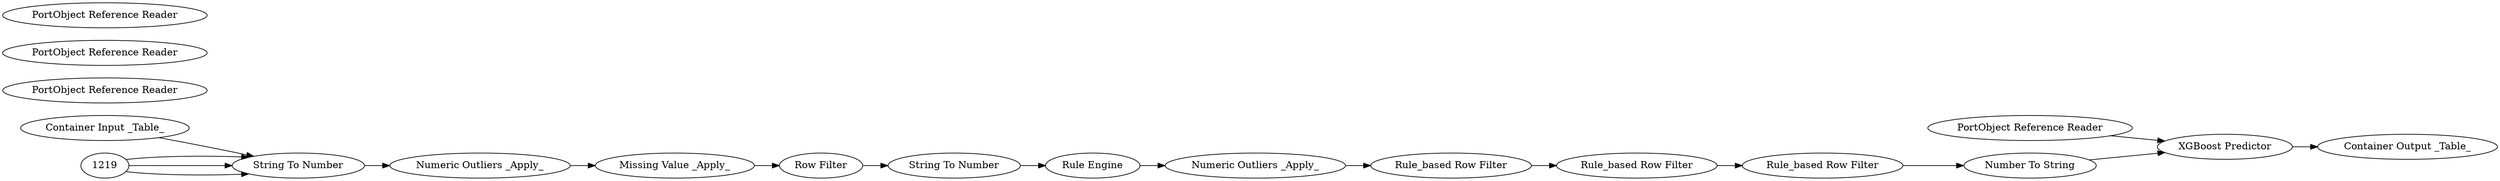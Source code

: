 digraph {
	13 [label="Rule_based Row Filter"]
	161 [label="Rule Engine"]
	162 [label="String To Number"]
	227 [label="String To Number"]
	229 [label="Row Filter"]
	230 [label="Rule_based Row Filter"]
	231 [label="Rule_based Row Filter"]
	234 [label="Number To String"]
	235 [label="Numeric Outliers _Apply_"]
	236 [label="Numeric Outliers _Apply_"]
	237 [label="Missing Value _Apply_"]
	1170 [label="Container Input _Table_"]
	1214 [label="XGBoost Predictor"]
	1218 [label="PortObject Reference Reader"]
	320 [label="PortObject Reference Reader"]
	1215 [label="PortObject Reference Reader"]
	1216 [label="PortObject Reference Reader"]
	1220 [label="Container Output _Table_"]
	13 -> 230
	161 -> 236
	162 -> 161
	227 -> 235
	229 -> 162
	230 -> 231
	231 -> 234
	235 -> 237
	236 -> 13
	237 -> 229
	234 -> 1214
	1170 -> 227
	1214 -> 1220
	1218 -> 1214
	1219 -> 227
	1219 -> 227
	1219 -> 227
	rankdir=LR
}
